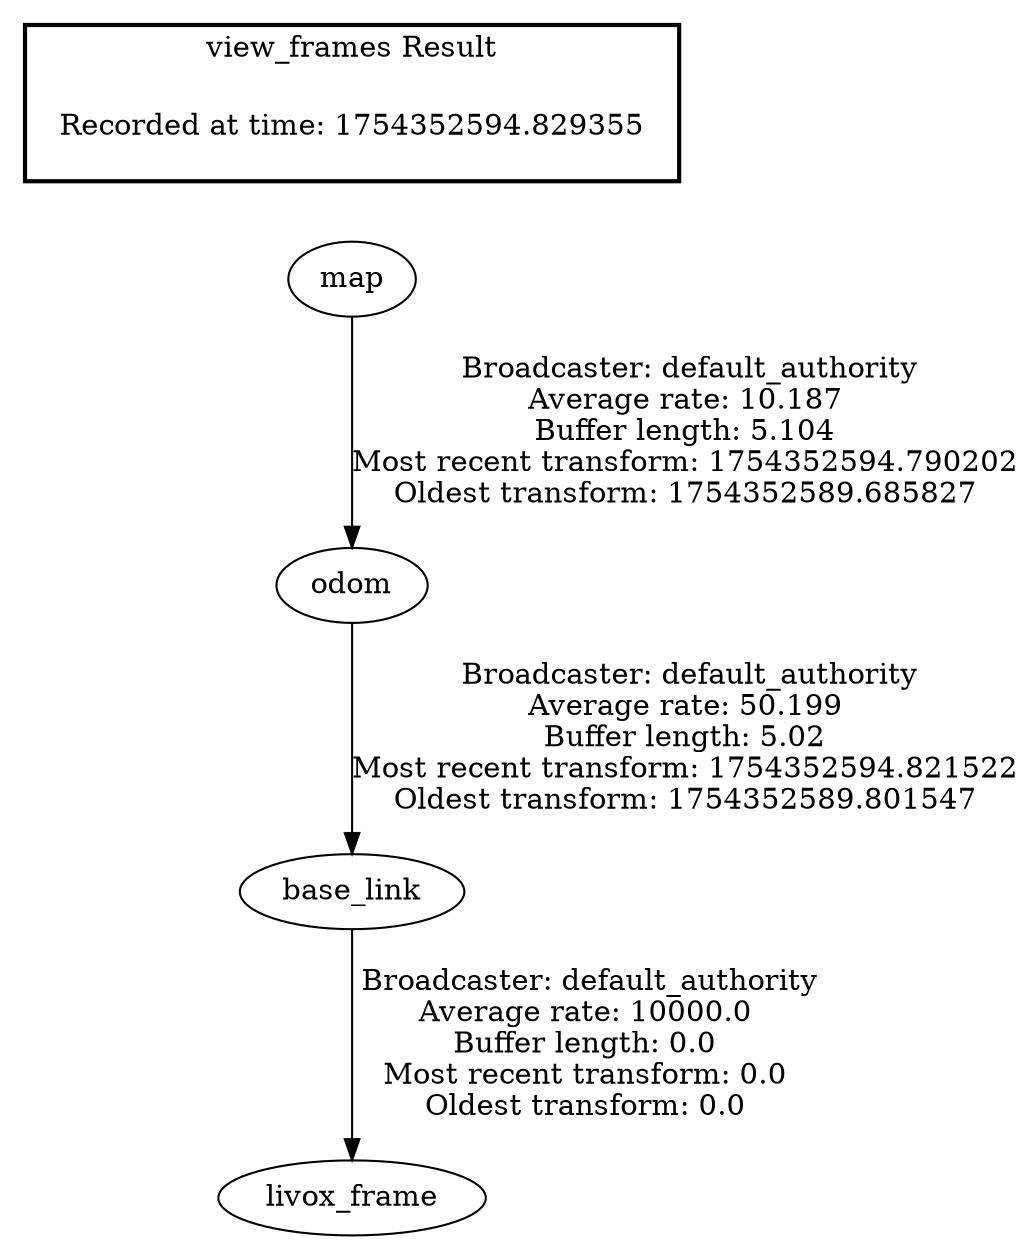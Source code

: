 digraph G {
"map" -> "odom"[label=" Broadcaster: default_authority\nAverage rate: 10.187\nBuffer length: 5.104\nMost recent transform: 1754352594.790202\nOldest transform: 1754352589.685827\n"];
"base_link" -> "livox_frame"[label=" Broadcaster: default_authority\nAverage rate: 10000.0\nBuffer length: 0.0\nMost recent transform: 0.0\nOldest transform: 0.0\n"];
"odom" -> "base_link"[label=" Broadcaster: default_authority\nAverage rate: 50.199\nBuffer length: 5.02\nMost recent transform: 1754352594.821522\nOldest transform: 1754352589.801547\n"];
edge [style=invis];
 subgraph cluster_legend { style=bold; color=black; label ="view_frames Result";
"Recorded at time: 1754352594.829355"[ shape=plaintext ] ;
}->"map";
}